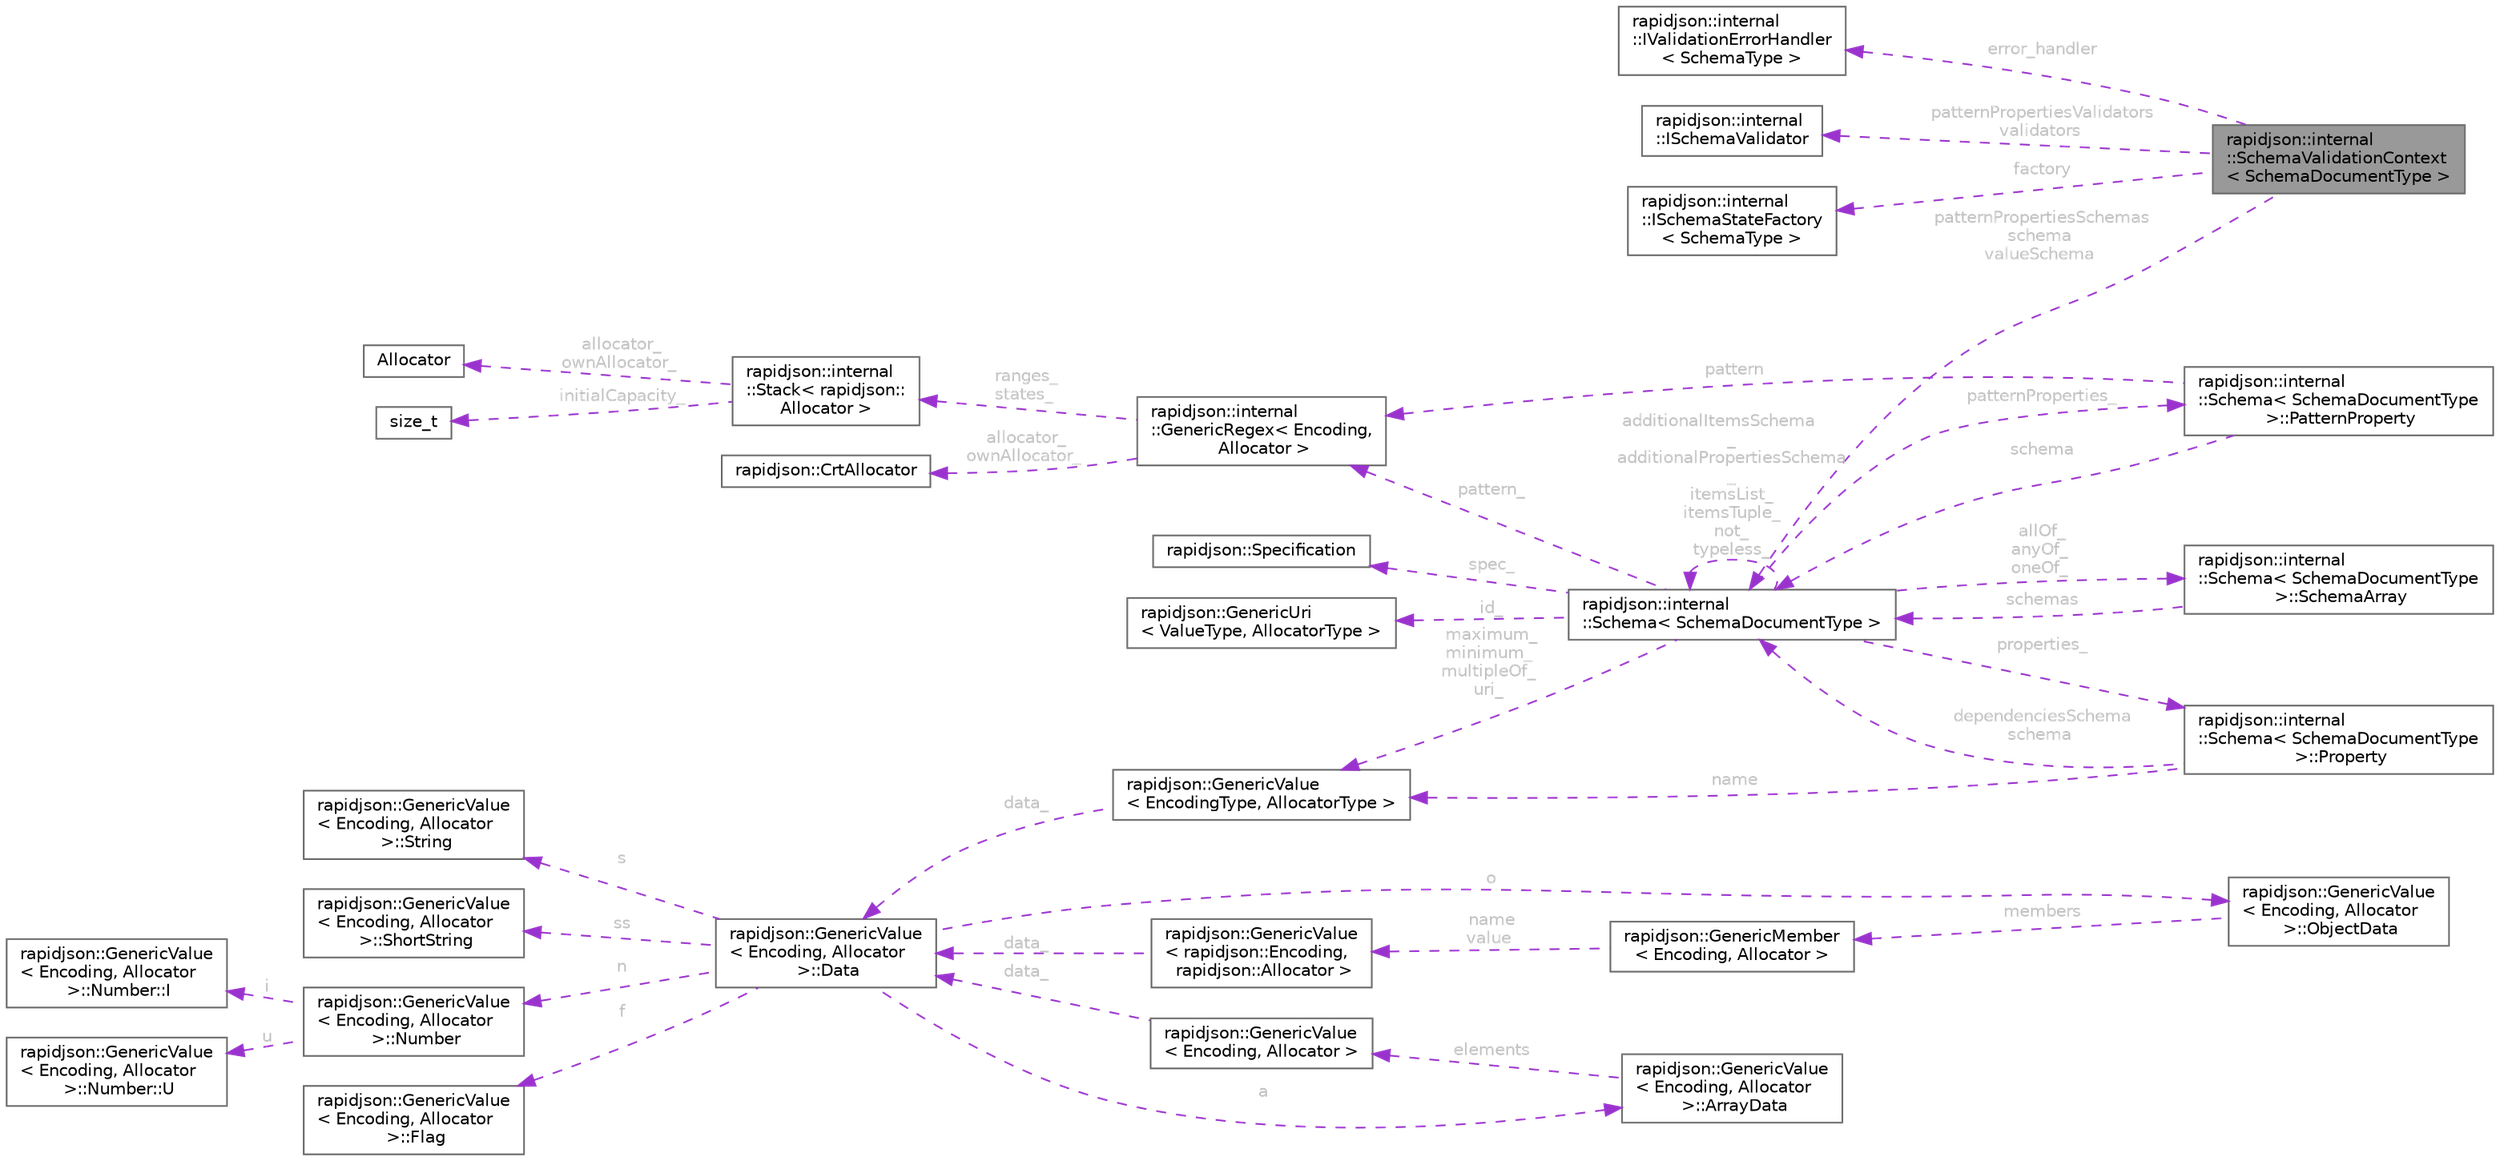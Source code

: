 digraph "rapidjson::internal::SchemaValidationContext&lt; SchemaDocumentType &gt;"
{
 // LATEX_PDF_SIZE
  bgcolor="transparent";
  edge [fontname=Helvetica,fontsize=10,labelfontname=Helvetica,labelfontsize=10];
  node [fontname=Helvetica,fontsize=10,shape=box,height=0.2,width=0.4];
  rankdir="LR";
  Node1 [id="Node000001",label="rapidjson::internal\l::SchemaValidationContext\l\< SchemaDocumentType \>",height=0.2,width=0.4,color="gray40", fillcolor="grey60", style="filled", fontcolor="black",tooltip=" "];
  Node2 -> Node1 [id="edge1_Node000001_Node000002",dir="back",color="darkorchid3",style="dashed",tooltip=" ",label=" factory",fontcolor="grey" ];
  Node2 [id="Node000002",label="rapidjson::internal\l::ISchemaStateFactory\l\< SchemaType \>",height=0.2,width=0.4,color="gray40", fillcolor="white", style="filled",URL="$classrapidjson_1_1internal_1_1_i_schema_state_factory.html",tooltip=" "];
  Node3 -> Node1 [id="edge2_Node000001_Node000003",dir="back",color="darkorchid3",style="dashed",tooltip=" ",label=" error_handler",fontcolor="grey" ];
  Node3 [id="Node000003",label="rapidjson::internal\l::IValidationErrorHandler\l\< SchemaType \>",height=0.2,width=0.4,color="gray40", fillcolor="white", style="filled",URL="$classrapidjson_1_1internal_1_1_i_validation_error_handler.html",tooltip=" "];
  Node4 -> Node1 [id="edge3_Node000001_Node000004",dir="back",color="darkorchid3",style="dashed",tooltip=" ",label=" patternPropertiesSchemas\nschema\nvalueSchema",fontcolor="grey" ];
  Node4 [id="Node000004",label="rapidjson::internal\l::Schema\< SchemaDocumentType \>",height=0.2,width=0.4,color="gray40", fillcolor="white", style="filled",URL="$classrapidjson_1_1internal_1_1_schema.html",tooltip=" "];
  Node5 -> Node4 [id="edge4_Node000004_Node000005",dir="back",color="darkorchid3",style="dashed",tooltip=" ",label=" maximum_\nminimum_\nmultipleOf_\nuri_",fontcolor="grey" ];
  Node5 [id="Node000005",label="rapidjson::GenericValue\l\< EncodingType, AllocatorType \>",height=0.2,width=0.4,color="gray40", fillcolor="white", style="filled",URL="$classrapidjson_1_1_generic_value.html",tooltip=" "];
  Node6 -> Node5 [id="edge5_Node000005_Node000006",dir="back",color="darkorchid3",style="dashed",tooltip=" ",label=" data_",fontcolor="grey" ];
  Node6 [id="Node000006",label="rapidjson::GenericValue\l\< Encoding, Allocator\l \>::Data",height=0.2,width=0.4,color="gray40", fillcolor="white", style="filled",URL="$unionrapidjson_1_1_generic_value_1_1_data.html",tooltip=" "];
  Node7 -> Node6 [id="edge6_Node000006_Node000007",dir="back",color="darkorchid3",style="dashed",tooltip=" ",label=" s",fontcolor="grey" ];
  Node7 [id="Node000007",label="rapidjson::GenericValue\l\< Encoding, Allocator\l \>::String",height=0.2,width=0.4,color="gray40", fillcolor="white", style="filled",URL="$structrapidjson_1_1_generic_value_1_1_string.html",tooltip=" "];
  Node8 -> Node6 [id="edge7_Node000006_Node000008",dir="back",color="darkorchid3",style="dashed",tooltip=" ",label=" ss",fontcolor="grey" ];
  Node8 [id="Node000008",label="rapidjson::GenericValue\l\< Encoding, Allocator\l \>::ShortString",height=0.2,width=0.4,color="gray40", fillcolor="white", style="filled",URL="$structrapidjson_1_1_generic_value_1_1_short_string.html",tooltip=" "];
  Node9 -> Node6 [id="edge8_Node000006_Node000009",dir="back",color="darkorchid3",style="dashed",tooltip=" ",label=" n",fontcolor="grey" ];
  Node9 [id="Node000009",label="rapidjson::GenericValue\l\< Encoding, Allocator\l \>::Number",height=0.2,width=0.4,color="gray40", fillcolor="white", style="filled",URL="$unionrapidjson_1_1_generic_value_1_1_number.html",tooltip=" "];
  Node10 -> Node9 [id="edge9_Node000009_Node000010",dir="back",color="darkorchid3",style="dashed",tooltip=" ",label=" i",fontcolor="grey" ];
  Node10 [id="Node000010",label="rapidjson::GenericValue\l\< Encoding, Allocator\l \>::Number::I",height=0.2,width=0.4,color="gray40", fillcolor="white", style="filled",URL="$structrapidjson_1_1_generic_value_1_1_number_1_1_i.html",tooltip=" "];
  Node11 -> Node9 [id="edge10_Node000009_Node000011",dir="back",color="darkorchid3",style="dashed",tooltip=" ",label=" u",fontcolor="grey" ];
  Node11 [id="Node000011",label="rapidjson::GenericValue\l\< Encoding, Allocator\l \>::Number::U",height=0.2,width=0.4,color="gray40", fillcolor="white", style="filled",URL="$structrapidjson_1_1_generic_value_1_1_number_1_1_u.html",tooltip=" "];
  Node12 -> Node6 [id="edge11_Node000006_Node000012",dir="back",color="darkorchid3",style="dashed",tooltip=" ",label=" o",fontcolor="grey" ];
  Node12 [id="Node000012",label="rapidjson::GenericValue\l\< Encoding, Allocator\l \>::ObjectData",height=0.2,width=0.4,color="gray40", fillcolor="white", style="filled",URL="$structrapidjson_1_1_generic_value_1_1_object_data.html",tooltip=" "];
  Node13 -> Node12 [id="edge12_Node000012_Node000013",dir="back",color="darkorchid3",style="dashed",tooltip=" ",label=" members",fontcolor="grey" ];
  Node13 [id="Node000013",label="rapidjson::GenericMember\l\< Encoding, Allocator \>",height=0.2,width=0.4,color="gray40", fillcolor="white", style="filled",URL="$classrapidjson_1_1_generic_member.html",tooltip="Name-value pair in a JSON object value."];
  Node14 -> Node13 [id="edge13_Node000013_Node000014",dir="back",color="darkorchid3",style="dashed",tooltip=" ",label=" name\nvalue",fontcolor="grey" ];
  Node14 [id="Node000014",label="rapidjson::GenericValue\l\< rapidjson::Encoding,\l rapidjson::Allocator \>",height=0.2,width=0.4,color="gray40", fillcolor="white", style="filled",URL="$classrapidjson_1_1_generic_value.html",tooltip=" "];
  Node6 -> Node14 [id="edge14_Node000014_Node000006",dir="back",color="darkorchid3",style="dashed",tooltip=" ",label=" data_",fontcolor="grey" ];
  Node15 -> Node6 [id="edge15_Node000006_Node000015",dir="back",color="darkorchid3",style="dashed",tooltip=" ",label=" a",fontcolor="grey" ];
  Node15 [id="Node000015",label="rapidjson::GenericValue\l\< Encoding, Allocator\l \>::ArrayData",height=0.2,width=0.4,color="gray40", fillcolor="white", style="filled",URL="$structrapidjson_1_1_generic_value_1_1_array_data.html",tooltip=" "];
  Node16 -> Node15 [id="edge16_Node000015_Node000016",dir="back",color="darkorchid3",style="dashed",tooltip=" ",label=" elements",fontcolor="grey" ];
  Node16 [id="Node000016",label="rapidjson::GenericValue\l\< Encoding, Allocator \>",height=0.2,width=0.4,color="gray40", fillcolor="white", style="filled",URL="$classrapidjson_1_1_generic_value.html",tooltip="Represents a JSON value. Use Value for UTF8 encoding and default allocator."];
  Node6 -> Node16 [id="edge17_Node000016_Node000006",dir="back",color="darkorchid3",style="dashed",tooltip=" ",label=" data_",fontcolor="grey" ];
  Node17 -> Node6 [id="edge18_Node000006_Node000017",dir="back",color="darkorchid3",style="dashed",tooltip=" ",label=" f",fontcolor="grey" ];
  Node17 [id="Node000017",label="rapidjson::GenericValue\l\< Encoding, Allocator\l \>::Flag",height=0.2,width=0.4,color="gray40", fillcolor="white", style="filled",URL="$structrapidjson_1_1_generic_value_1_1_flag.html",tooltip=" "];
  Node18 -> Node4 [id="edge19_Node000004_Node000018",dir="back",color="darkorchid3",style="dashed",tooltip=" ",label=" id_",fontcolor="grey" ];
  Node18 [id="Node000018",label="rapidjson::GenericUri\l\< ValueType, AllocatorType \>",height=0.2,width=0.4,color="gray40", fillcolor="white", style="filled",URL="$classrapidjson_1_1_generic_uri.html",tooltip=" "];
  Node19 -> Node4 [id="edge20_Node000004_Node000019",dir="back",color="darkorchid3",style="dashed",tooltip=" ",label=" spec_",fontcolor="grey" ];
  Node19 [id="Node000019",label="rapidjson::Specification",height=0.2,width=0.4,color="gray40", fillcolor="white", style="filled",URL="$structrapidjson_1_1_specification.html",tooltip=" "];
  Node4 -> Node4 [id="edge21_Node000004_Node000004",dir="back",color="darkorchid3",style="dashed",tooltip=" ",label=" additionalItemsSchema\l_\nadditionalPropertiesSchema\l_\nitemsList_\nitemsTuple_\nnot_\ntypeless_",fontcolor="grey" ];
  Node20 -> Node4 [id="edge22_Node000004_Node000020",dir="back",color="darkorchid3",style="dashed",tooltip=" ",label=" allOf_\nanyOf_\noneOf_",fontcolor="grey" ];
  Node20 [id="Node000020",label="rapidjson::internal\l::Schema\< SchemaDocumentType\l \>::SchemaArray",height=0.2,width=0.4,color="gray40", fillcolor="white", style="filled",URL="$structrapidjson_1_1internal_1_1_schema_1_1_schema_array.html",tooltip=" "];
  Node4 -> Node20 [id="edge23_Node000020_Node000004",dir="back",color="darkorchid3",style="dashed",tooltip=" ",label=" schemas",fontcolor="grey" ];
  Node21 -> Node4 [id="edge24_Node000004_Node000021",dir="back",color="darkorchid3",style="dashed",tooltip=" ",label=" properties_",fontcolor="grey" ];
  Node21 [id="Node000021",label="rapidjson::internal\l::Schema\< SchemaDocumentType\l \>::Property",height=0.2,width=0.4,color="gray40", fillcolor="white", style="filled",URL="$structrapidjson_1_1internal_1_1_schema_1_1_property.html",tooltip=" "];
  Node5 -> Node21 [id="edge25_Node000021_Node000005",dir="back",color="darkorchid3",style="dashed",tooltip=" ",label=" name",fontcolor="grey" ];
  Node4 -> Node21 [id="edge26_Node000021_Node000004",dir="back",color="darkorchid3",style="dashed",tooltip=" ",label=" dependenciesSchema\nschema",fontcolor="grey" ];
  Node22 -> Node4 [id="edge27_Node000004_Node000022",dir="back",color="darkorchid3",style="dashed",tooltip=" ",label=" patternProperties_",fontcolor="grey" ];
  Node22 [id="Node000022",label="rapidjson::internal\l::Schema\< SchemaDocumentType\l \>::PatternProperty",height=0.2,width=0.4,color="gray40", fillcolor="white", style="filled",URL="$structrapidjson_1_1internal_1_1_schema_1_1_pattern_property.html",tooltip=" "];
  Node4 -> Node22 [id="edge28_Node000022_Node000004",dir="back",color="darkorchid3",style="dashed",tooltip=" ",label=" schema",fontcolor="grey" ];
  Node23 -> Node22 [id="edge29_Node000022_Node000023",dir="back",color="darkorchid3",style="dashed",tooltip=" ",label=" pattern",fontcolor="grey" ];
  Node23 [id="Node000023",label="rapidjson::internal\l::GenericRegex\< Encoding,\l Allocator \>",height=0.2,width=0.4,color="gray40", fillcolor="white", style="filled",URL="$classrapidjson_1_1internal_1_1_generic_regex.html",tooltip="Regular expression engine with subset of ECMAscript grammar."];
  Node24 -> Node23 [id="edge30_Node000023_Node000024",dir="back",color="darkorchid3",style="dashed",tooltip=" ",label=" allocator_\nownAllocator_",fontcolor="grey" ];
  Node24 [id="Node000024",label="rapidjson::CrtAllocator",height=0.2,width=0.4,color="gray40", fillcolor="white", style="filled",URL="$classrapidjson_1_1_crt_allocator.html",tooltip="C-runtime library allocator."];
  Node25 -> Node23 [id="edge31_Node000023_Node000025",dir="back",color="darkorchid3",style="dashed",tooltip=" ",label=" ranges_\nstates_",fontcolor="grey" ];
  Node25 [id="Node000025",label="rapidjson::internal\l::Stack\< rapidjson::\lAllocator \>",height=0.2,width=0.4,color="gray40", fillcolor="white", style="filled",URL="$classrapidjson_1_1internal_1_1_stack.html",tooltip=" "];
  Node26 -> Node25 [id="edge32_Node000025_Node000026",dir="back",color="darkorchid3",style="dashed",tooltip=" ",label=" allocator_\nownAllocator_",fontcolor="grey" ];
  Node26 [id="Node000026",label="Allocator",height=0.2,width=0.4,color="gray40", fillcolor="white", style="filled",URL="$classrapidjson_1_1_allocator.html",tooltip="Concept for allocating, resizing and freeing memory block."];
  Node27 -> Node25 [id="edge33_Node000025_Node000027",dir="back",color="darkorchid3",style="dashed",tooltip=" ",label=" initialCapacity_",fontcolor="grey" ];
  Node27 [id="Node000027",label="size_t",height=0.2,width=0.4,color="gray40", fillcolor="white", style="filled",tooltip=" "];
  Node23 -> Node4 [id="edge34_Node000004_Node000023",dir="back",color="darkorchid3",style="dashed",tooltip=" ",label=" pattern_",fontcolor="grey" ];
  Node28 -> Node1 [id="edge35_Node000001_Node000028",dir="back",color="darkorchid3",style="dashed",tooltip=" ",label=" patternPropertiesValidators\nvalidators",fontcolor="grey" ];
  Node28 [id="Node000028",label="rapidjson::internal\l::ISchemaValidator",height=0.2,width=0.4,color="gray40", fillcolor="white", style="filled",URL="$classrapidjson_1_1internal_1_1_i_schema_validator.html",tooltip=" "];
}
